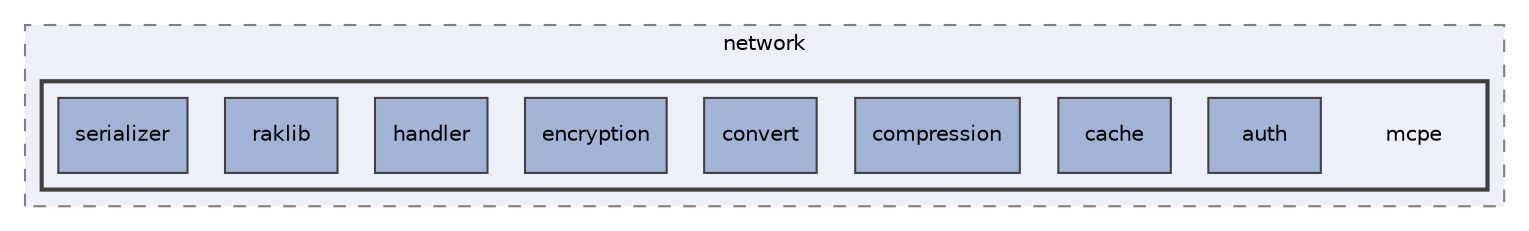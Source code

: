 digraph "mcpe"
{
 // INTERACTIVE_SVG=YES
 // LATEX_PDF_SIZE
  edge [fontname="Helvetica",fontsize="10",labelfontname="Helvetica",labelfontsize="10"];
  node [fontname="Helvetica",fontsize="10",shape=record];
  compound=true
  subgraph clusterdir_fc4c7f03e1a69a98c370fae55a743828 {
    graph [ bgcolor="#edf0f7", pencolor="grey50", style="filled,dashed,", label="network", fontname="Helvetica", fontsize="10", URL="dir_fc4c7f03e1a69a98c370fae55a743828.html"]
  subgraph clusterdir_c34322918f2837155f3742220523bcd3 {
    graph [ bgcolor="#edf0f7", pencolor="grey25", style="filled,bold,", label="", fontname="Helvetica", fontsize="10", URL="dir_c34322918f2837155f3742220523bcd3.html"]
    dir_c34322918f2837155f3742220523bcd3 [shape=plaintext, label="mcpe"];
  dir_08b322ce36fe2e53b32e110ea1c405fc [shape=box, label="auth", style="filled,", fillcolor="#a2b4d6", color="grey25", URL="dir_08b322ce36fe2e53b32e110ea1c405fc.html"];
  dir_1081d86d7bc8618f18d04d706401f85a [shape=box, label="cache", style="filled,", fillcolor="#a2b4d6", color="grey25", URL="dir_1081d86d7bc8618f18d04d706401f85a.html"];
  dir_683bfb03cb8b4416933e2c7a29d84e85 [shape=box, label="compression", style="filled,", fillcolor="#a2b4d6", color="grey25", URL="dir_683bfb03cb8b4416933e2c7a29d84e85.html"];
  dir_f51931b3e1d14c6283d131f1014f7041 [shape=box, label="convert", style="filled,", fillcolor="#a2b4d6", color="grey25", URL="dir_f51931b3e1d14c6283d131f1014f7041.html"];
  dir_435a6b13fd6f4bd100989195e66a8f8b [shape=box, label="encryption", style="filled,", fillcolor="#a2b4d6", color="grey25", URL="dir_435a6b13fd6f4bd100989195e66a8f8b.html"];
  dir_0003aa60d4a21aee354b5b2fa826bf4b [shape=box, label="handler", style="filled,", fillcolor="#a2b4d6", color="grey25", URL="dir_0003aa60d4a21aee354b5b2fa826bf4b.html"];
  dir_f91dbc53a0f1c481f5610027a94c645b [shape=box, label="raklib", style="filled,", fillcolor="#a2b4d6", color="grey25", URL="dir_f91dbc53a0f1c481f5610027a94c645b.html"];
  dir_995b3b02552e3af7a71ff5c03a7f60a4 [shape=box, label="serializer", style="filled,", fillcolor="#a2b4d6", color="grey25", URL="dir_995b3b02552e3af7a71ff5c03a7f60a4.html"];
  }
  }
}
